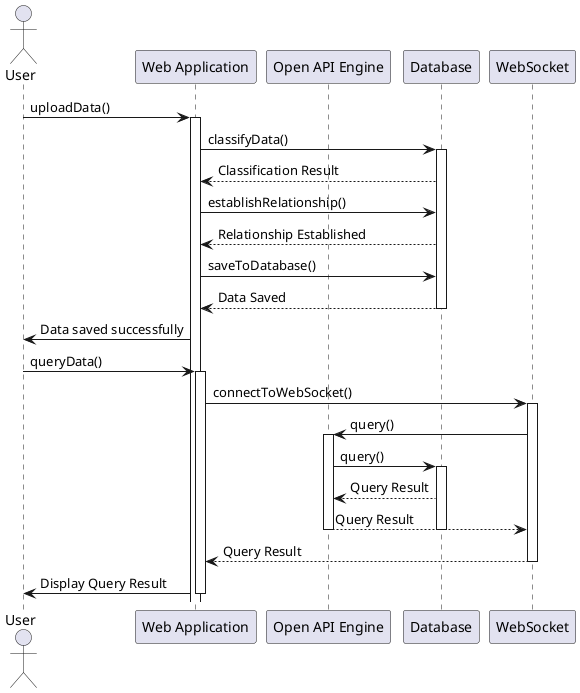 @startuml
actor User
participant "Web Application" as WebApp
participant "Open API Engine" as OpenAPI
participant Database
participant WebSocket

User -> WebApp: uploadData()
activate WebApp
WebApp -> Database: classifyData()
activate Database
Database --> WebApp: Classification Result
WebApp -> Database: establishRelationship()
Database --> WebApp: Relationship Established
WebApp -> Database: saveToDatabase()
Database --> WebApp: Data Saved
deactivate Database
WebApp -> User: Data saved successfully

User -> WebApp: queryData()
activate WebApp
WebApp -> WebSocket: connectToWebSocket()
activate WebSocket
WebSocket -> OpenAPI: query()
activate OpenAPI
OpenAPI -> Database: query()
activate Database
Database --> OpenAPI: Query Result
OpenAPI --> WebSocket: Query Result
deactivate Database
deactivate OpenAPI
WebSocket --> WebApp: Query Result
deactivate WebSocket
WebApp -> User: Display Query Result
deactivate WebApp

@enduml
